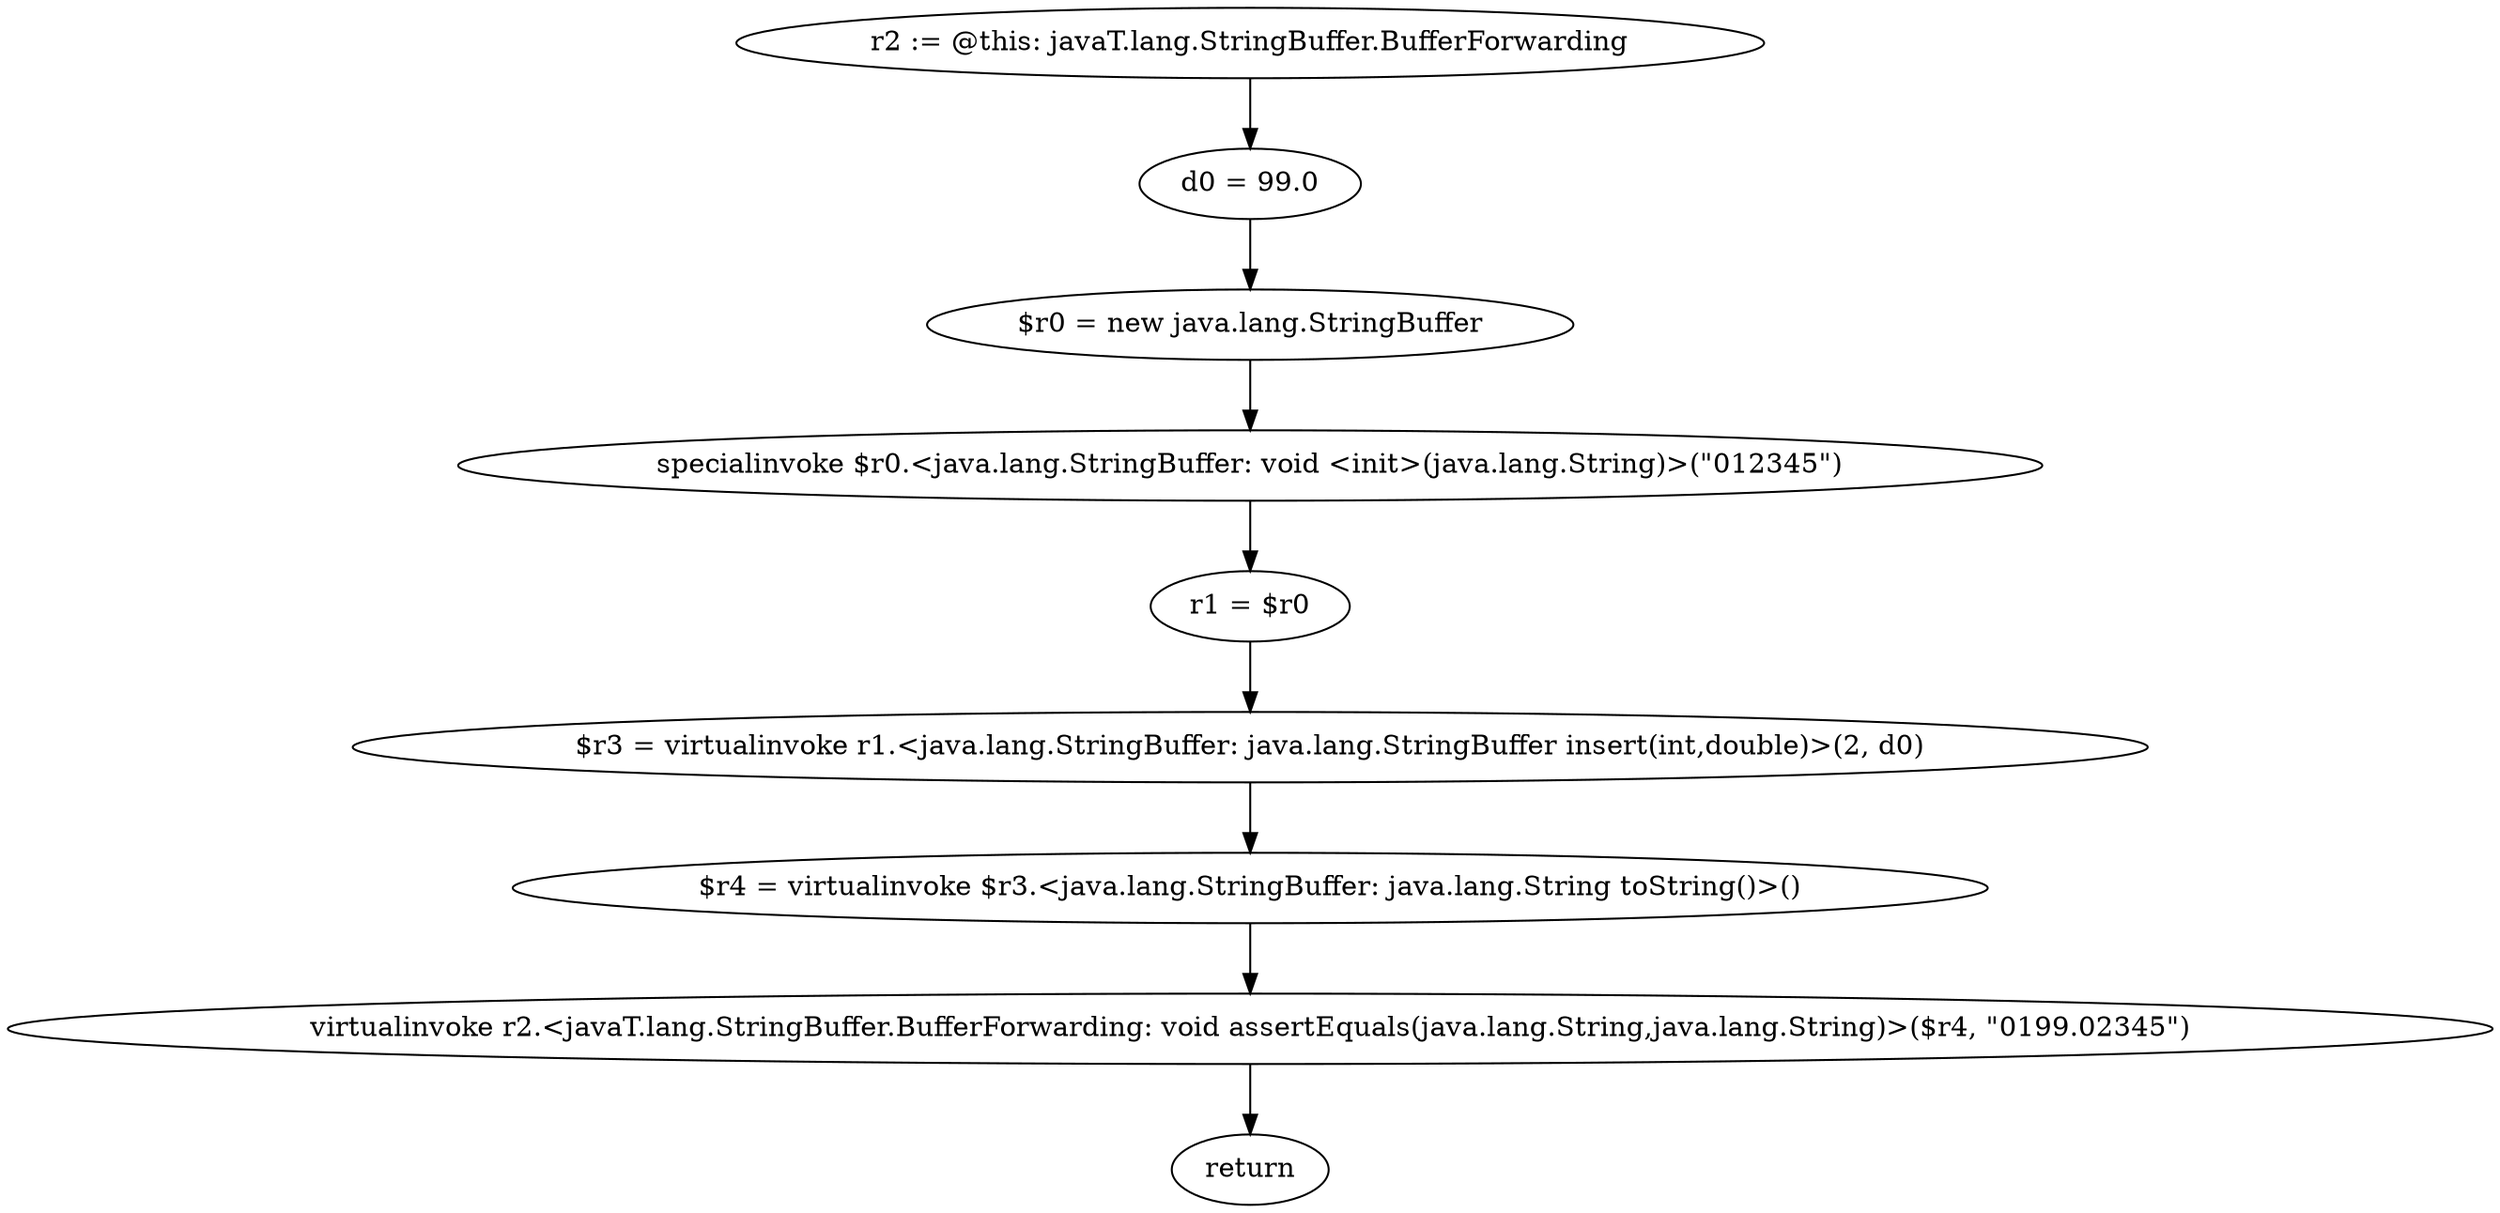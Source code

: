 digraph "unitGraph" {
    "r2 := @this: javaT.lang.StringBuffer.BufferForwarding"
    "d0 = 99.0"
    "$r0 = new java.lang.StringBuffer"
    "specialinvoke $r0.<java.lang.StringBuffer: void <init>(java.lang.String)>(\"012345\")"
    "r1 = $r0"
    "$r3 = virtualinvoke r1.<java.lang.StringBuffer: java.lang.StringBuffer insert(int,double)>(2, d0)"
    "$r4 = virtualinvoke $r3.<java.lang.StringBuffer: java.lang.String toString()>()"
    "virtualinvoke r2.<javaT.lang.StringBuffer.BufferForwarding: void assertEquals(java.lang.String,java.lang.String)>($r4, \"0199.02345\")"
    "return"
    "r2 := @this: javaT.lang.StringBuffer.BufferForwarding"->"d0 = 99.0";
    "d0 = 99.0"->"$r0 = new java.lang.StringBuffer";
    "$r0 = new java.lang.StringBuffer"->"specialinvoke $r0.<java.lang.StringBuffer: void <init>(java.lang.String)>(\"012345\")";
    "specialinvoke $r0.<java.lang.StringBuffer: void <init>(java.lang.String)>(\"012345\")"->"r1 = $r0";
    "r1 = $r0"->"$r3 = virtualinvoke r1.<java.lang.StringBuffer: java.lang.StringBuffer insert(int,double)>(2, d0)";
    "$r3 = virtualinvoke r1.<java.lang.StringBuffer: java.lang.StringBuffer insert(int,double)>(2, d0)"->"$r4 = virtualinvoke $r3.<java.lang.StringBuffer: java.lang.String toString()>()";
    "$r4 = virtualinvoke $r3.<java.lang.StringBuffer: java.lang.String toString()>()"->"virtualinvoke r2.<javaT.lang.StringBuffer.BufferForwarding: void assertEquals(java.lang.String,java.lang.String)>($r4, \"0199.02345\")";
    "virtualinvoke r2.<javaT.lang.StringBuffer.BufferForwarding: void assertEquals(java.lang.String,java.lang.String)>($r4, \"0199.02345\")"->"return";
}

